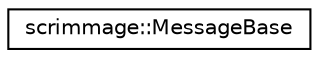 digraph "Graphical Class Hierarchy"
{
 // LATEX_PDF_SIZE
  edge [fontname="Helvetica",fontsize="10",labelfontname="Helvetica",labelfontsize="10"];
  node [fontname="Helvetica",fontsize="10",shape=record];
  rankdir="LR";
  Node0 [label="scrimmage::MessageBase",height=0.2,width=0.4,color="black", fillcolor="white", style="filled",URL="$classscrimmage_1_1MessageBase.html",tooltip=" "];
}
